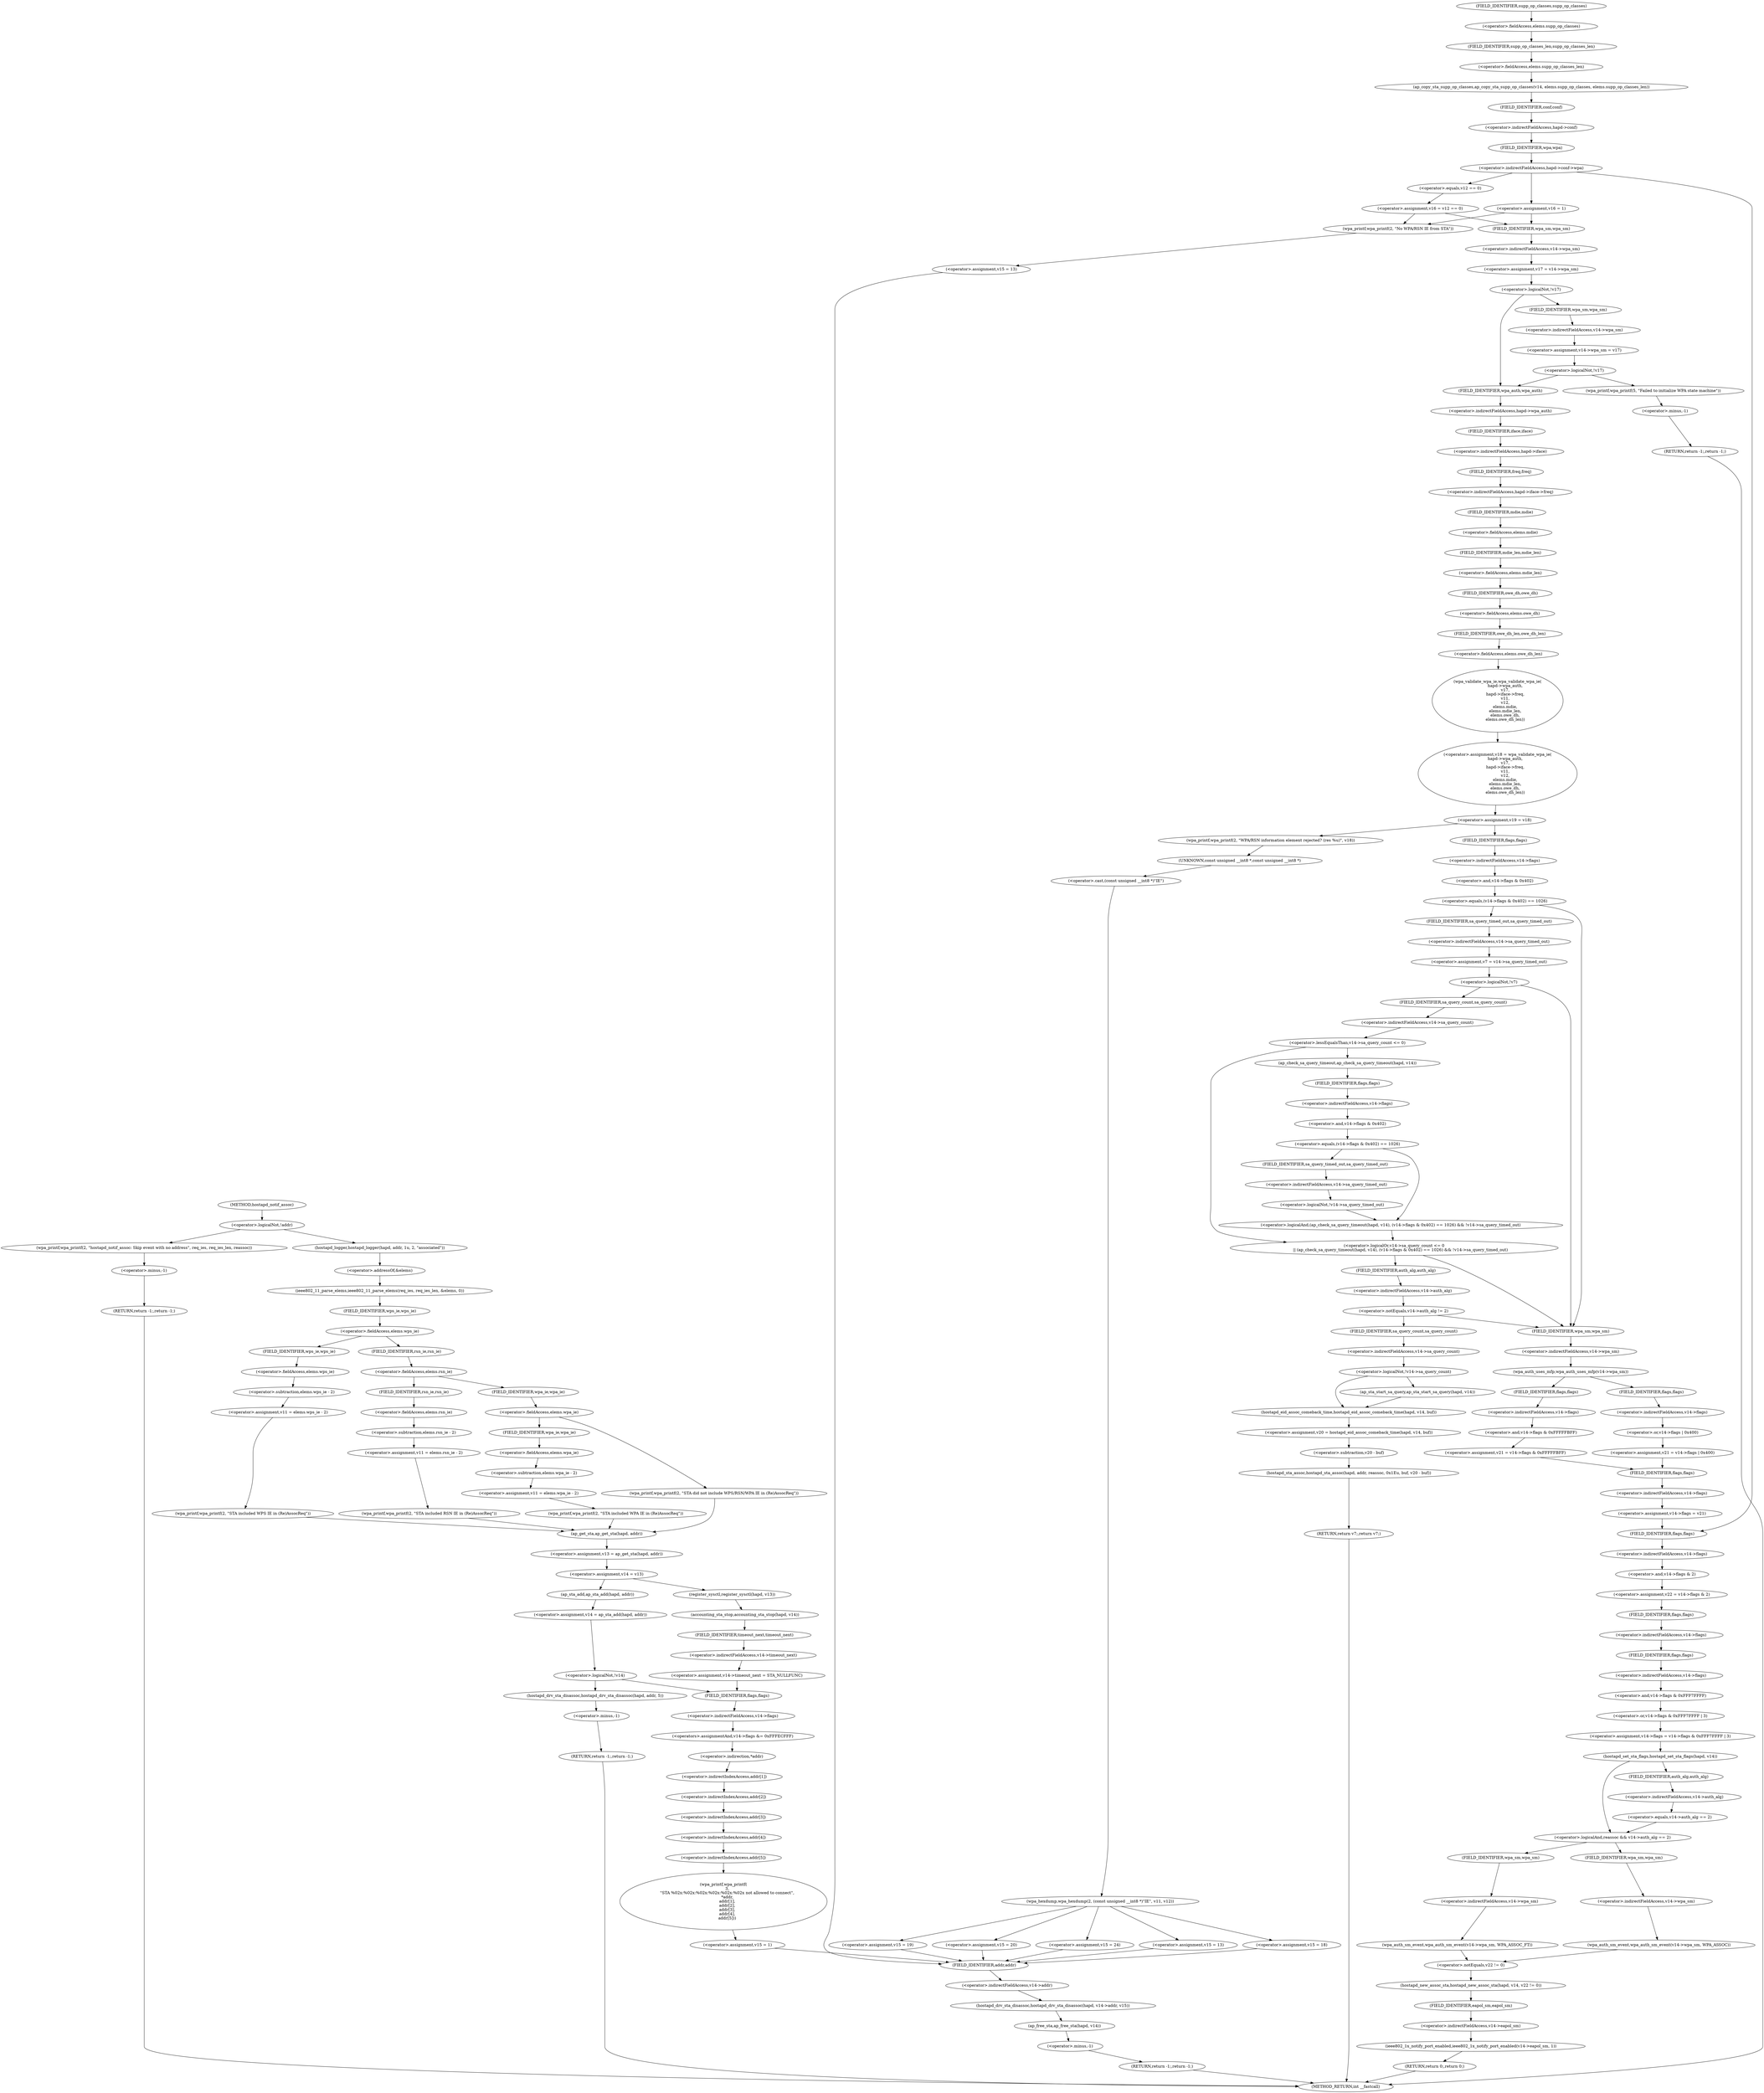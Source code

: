 digraph hostapd_notif_assoc {  
"1000139" [label = "(<operator>.logicalNot,!addr)" ]
"1000142" [label = "(wpa_printf,wpa_printf(2, \"hostapd_notif_assoc: Skip event with no address\", req_ies, req_ies_len, reassoc))" ]
"1000148" [label = "(RETURN,return -1;,return -1;)" ]
"1000149" [label = "(<operator>.minus,-1)" ]
"1000151" [label = "(hostapd_logger,hostapd_logger(hapd, addr, 1u, 2, \"associated\"))" ]
"1000157" [label = "(ieee802_11_parse_elems,ieee802_11_parse_elems(req_ies, req_ies_len, &elems, 0))" ]
"1000160" [label = "(<operator>.addressOf,&elems)" ]
"1000164" [label = "(<operator>.fieldAccess,elems.wps_ie)" ]
"1000166" [label = "(FIELD_IDENTIFIER,wps_ie,wps_ie)" ]
"1000168" [label = "(<operator>.assignment,v11 = elems.wps_ie - 2)" ]
"1000170" [label = "(<operator>.subtraction,elems.wps_ie - 2)" ]
"1000171" [label = "(<operator>.fieldAccess,elems.wps_ie)" ]
"1000173" [label = "(FIELD_IDENTIFIER,wps_ie,wps_ie)" ]
"1000176" [label = "(wpa_printf,wpa_printf(2, \"STA included WPS IE in (Re)AssocReq\"))" ]
"1000181" [label = "(<operator>.fieldAccess,elems.rsn_ie)" ]
"1000183" [label = "(FIELD_IDENTIFIER,rsn_ie,rsn_ie)" ]
"1000185" [label = "(<operator>.assignment,v11 = elems.rsn_ie - 2)" ]
"1000187" [label = "(<operator>.subtraction,elems.rsn_ie - 2)" ]
"1000188" [label = "(<operator>.fieldAccess,elems.rsn_ie)" ]
"1000190" [label = "(FIELD_IDENTIFIER,rsn_ie,rsn_ie)" ]
"1000193" [label = "(wpa_printf,wpa_printf(2, \"STA included RSN IE in (Re)AssocReq\"))" ]
"1000198" [label = "(<operator>.fieldAccess,elems.wpa_ie)" ]
"1000200" [label = "(FIELD_IDENTIFIER,wpa_ie,wpa_ie)" ]
"1000202" [label = "(<operator>.assignment,v11 = elems.wpa_ie - 2)" ]
"1000204" [label = "(<operator>.subtraction,elems.wpa_ie - 2)" ]
"1000205" [label = "(<operator>.fieldAccess,elems.wpa_ie)" ]
"1000207" [label = "(FIELD_IDENTIFIER,wpa_ie,wpa_ie)" ]
"1000210" [label = "(wpa_printf,wpa_printf(2, \"STA included WPA IE in (Re)AssocReq\"))" ]
"1000215" [label = "(wpa_printf,wpa_printf(2, \"STA did not include WPS/RSN/WPA IE in (Re)AssocReq\"))" ]
"1000220" [label = "(<operator>.assignment,v13 = ap_get_sta(hapd, addr))" ]
"1000222" [label = "(ap_get_sta,ap_get_sta(hapd, addr))" ]
"1000225" [label = "(<operator>.assignment,v14 = v13)" ]
"1000231" [label = "(register_sysctl,register_sysctl(hapd, v13))" ]
"1000234" [label = "(accounting_sta_stop,accounting_sta_stop(hapd, v14))" ]
"1000237" [label = "(<operator>.assignment,v14->timeout_next = STA_NULLFUNC)" ]
"1000238" [label = "(<operator>.indirectFieldAccess,v14->timeout_next)" ]
"1000240" [label = "(FIELD_IDENTIFIER,timeout_next,timeout_next)" ]
"1000244" [label = "(<operator>.assignment,v14 = ap_sta_add(hapd, addr))" ]
"1000246" [label = "(ap_sta_add,ap_sta_add(hapd, addr))" ]
"1000250" [label = "(<operator>.logicalNot,!v14)" ]
"1000253" [label = "(hostapd_drv_sta_disassoc,hostapd_drv_sta_disassoc(hapd, addr, 5))" ]
"1000257" [label = "(RETURN,return -1;,return -1;)" ]
"1000258" [label = "(<operator>.minus,-1)" ]
"1000260" [label = "(<operators>.assignmentAnd,v14->flags &= 0xFFFECFFF)" ]
"1000261" [label = "(<operator>.indirectFieldAccess,v14->flags)" ]
"1000263" [label = "(FIELD_IDENTIFIER,flags,flags)" ]
"1000266" [label = "(wpa_printf,wpa_printf(\n      3,\n      \"STA %02x:%02x:%02x:%02x:%02x:%02x not allowed to connect\",\n      *addr,\n      addr[1],\n      addr[2],\n      addr[3],\n      addr[4],\n      addr[5]))" ]
"1000269" [label = "(<operator>.indirection,*addr)" ]
"1000271" [label = "(<operator>.indirectIndexAccess,addr[1])" ]
"1000274" [label = "(<operator>.indirectIndexAccess,addr[2])" ]
"1000277" [label = "(<operator>.indirectIndexAccess,addr[3])" ]
"1000280" [label = "(<operator>.indirectIndexAccess,addr[4])" ]
"1000283" [label = "(<operator>.indirectIndexAccess,addr[5])" ]
"1000286" [label = "(<operator>.assignment,v15 = 1)" ]
"1000290" [label = "(hostapd_drv_sta_disassoc,hostapd_drv_sta_disassoc(hapd, v14->addr, v15))" ]
"1000292" [label = "(<operator>.indirectFieldAccess,v14->addr)" ]
"1000294" [label = "(FIELD_IDENTIFIER,addr,addr)" ]
"1000296" [label = "(ap_free_sta,ap_free_sta(hapd, v14))" ]
"1000299" [label = "(RETURN,return -1;,return -1;)" ]
"1000300" [label = "(<operator>.minus,-1)" ]
"1000302" [label = "(ap_copy_sta_supp_op_classes,ap_copy_sta_supp_op_classes(v14, elems.supp_op_classes, elems.supp_op_classes_len))" ]
"1000304" [label = "(<operator>.fieldAccess,elems.supp_op_classes)" ]
"1000306" [label = "(FIELD_IDENTIFIER,supp_op_classes,supp_op_classes)" ]
"1000307" [label = "(<operator>.fieldAccess,elems.supp_op_classes_len)" ]
"1000309" [label = "(FIELD_IDENTIFIER,supp_op_classes_len,supp_op_classes_len)" ]
"1000311" [label = "(<operator>.indirectFieldAccess,hapd->conf->wpa)" ]
"1000312" [label = "(<operator>.indirectFieldAccess,hapd->conf)" ]
"1000314" [label = "(FIELD_IDENTIFIER,conf,conf)" ]
"1000315" [label = "(FIELD_IDENTIFIER,wpa,wpa)" ]
"1000319" [label = "(<operator>.assignment,v16 = v12 == 0)" ]
"1000321" [label = "(<operator>.equals,v12 == 0)" ]
"1000325" [label = "(<operator>.assignment,v16 = 1)" ]
"1000331" [label = "(wpa_printf,wpa_printf(2, \"No WPA/RSN IE from STA\"))" ]
"1000334" [label = "(<operator>.assignment,v15 = 13)" ]
"1000338" [label = "(<operator>.assignment,v17 = v14->wpa_sm)" ]
"1000340" [label = "(<operator>.indirectFieldAccess,v14->wpa_sm)" ]
"1000342" [label = "(FIELD_IDENTIFIER,wpa_sm,wpa_sm)" ]
"1000344" [label = "(<operator>.logicalNot,!v17)" ]
"1000347" [label = "(<operator>.assignment,v14->wpa_sm = v17)" ]
"1000348" [label = "(<operator>.indirectFieldAccess,v14->wpa_sm)" ]
"1000350" [label = "(FIELD_IDENTIFIER,wpa_sm,wpa_sm)" ]
"1000353" [label = "(<operator>.logicalNot,!v17)" ]
"1000356" [label = "(wpa_printf,wpa_printf(5, \"Failed to initialize WPA state machine\"))" ]
"1000359" [label = "(RETURN,return -1;,return -1;)" ]
"1000360" [label = "(<operator>.minus,-1)" ]
"1000362" [label = "(<operator>.assignment,v18 = wpa_validate_wpa_ie(\n            hapd->wpa_auth,\n            v17,\n            hapd->iface->freq,\n            v11,\n            v12,\n            elems.mdie,\n            elems.mdie_len,\n            elems.owe_dh,\n            elems.owe_dh_len))" ]
"1000364" [label = "(wpa_validate_wpa_ie,wpa_validate_wpa_ie(\n            hapd->wpa_auth,\n            v17,\n            hapd->iface->freq,\n            v11,\n            v12,\n            elems.mdie,\n            elems.mdie_len,\n            elems.owe_dh,\n            elems.owe_dh_len))" ]
"1000365" [label = "(<operator>.indirectFieldAccess,hapd->wpa_auth)" ]
"1000367" [label = "(FIELD_IDENTIFIER,wpa_auth,wpa_auth)" ]
"1000369" [label = "(<operator>.indirectFieldAccess,hapd->iface->freq)" ]
"1000370" [label = "(<operator>.indirectFieldAccess,hapd->iface)" ]
"1000372" [label = "(FIELD_IDENTIFIER,iface,iface)" ]
"1000373" [label = "(FIELD_IDENTIFIER,freq,freq)" ]
"1000376" [label = "(<operator>.fieldAccess,elems.mdie)" ]
"1000378" [label = "(FIELD_IDENTIFIER,mdie,mdie)" ]
"1000379" [label = "(<operator>.fieldAccess,elems.mdie_len)" ]
"1000381" [label = "(FIELD_IDENTIFIER,mdie_len,mdie_len)" ]
"1000382" [label = "(<operator>.fieldAccess,elems.owe_dh)" ]
"1000384" [label = "(FIELD_IDENTIFIER,owe_dh,owe_dh)" ]
"1000385" [label = "(<operator>.fieldAccess,elems.owe_dh_len)" ]
"1000387" [label = "(FIELD_IDENTIFIER,owe_dh_len,owe_dh_len)" ]
"1000388" [label = "(<operator>.assignment,v19 = v18)" ]
"1000394" [label = "(wpa_printf,wpa_printf(2, \"WPA/RSN information element rejected? (res %u)\", v18))" ]
"1000398" [label = "(wpa_hexdump,wpa_hexdump(2, (const unsigned __int8 *)\"IE\", v11, v12))" ]
"1000400" [label = "(<operator>.cast,(const unsigned __int8 *)\"IE\")" ]
"1000401" [label = "(UNKNOWN,const unsigned __int8 *,const unsigned __int8 *)" ]
"1000409" [label = "(<operator>.assignment,v15 = 18)" ]
"1000414" [label = "(<operator>.assignment,v15 = 19)" ]
"1000419" [label = "(<operator>.assignment,v15 = 20)" ]
"1000424" [label = "(<operator>.assignment,v15 = 24)" ]
"1000429" [label = "(<operator>.assignment,v15 = 13)" ]
"1000435" [label = "(<operator>.equals,(v14->flags & 0x402) == 1026)" ]
"1000436" [label = "(<operator>.and,v14->flags & 0x402)" ]
"1000437" [label = "(<operator>.indirectFieldAccess,v14->flags)" ]
"1000439" [label = "(FIELD_IDENTIFIER,flags,flags)" ]
"1000443" [label = "(<operator>.assignment,v7 = v14->sa_query_timed_out)" ]
"1000445" [label = "(<operator>.indirectFieldAccess,v14->sa_query_timed_out)" ]
"1000447" [label = "(FIELD_IDENTIFIER,sa_query_timed_out,sa_query_timed_out)" ]
"1000449" [label = "(<operator>.logicalNot,!v7)" ]
"1000453" [label = "(<operator>.logicalOr,v14->sa_query_count <= 0\n          || (ap_check_sa_query_timeout(hapd, v14), (v14->flags & 0x402) == 1026) && !v14->sa_query_timed_out)" ]
"1000454" [label = "(<operator>.lessEqualsThan,v14->sa_query_count <= 0)" ]
"1000455" [label = "(<operator>.indirectFieldAccess,v14->sa_query_count)" ]
"1000457" [label = "(FIELD_IDENTIFIER,sa_query_count,sa_query_count)" ]
"1000459" [label = "(<operator>.logicalAnd,(ap_check_sa_query_timeout(hapd, v14), (v14->flags & 0x402) == 1026) && !v14->sa_query_timed_out)" ]
"1000461" [label = "(ap_check_sa_query_timeout,ap_check_sa_query_timeout(hapd, v14))" ]
"1000464" [label = "(<operator>.equals,(v14->flags & 0x402) == 1026)" ]
"1000465" [label = "(<operator>.and,v14->flags & 0x402)" ]
"1000466" [label = "(<operator>.indirectFieldAccess,v14->flags)" ]
"1000468" [label = "(FIELD_IDENTIFIER,flags,flags)" ]
"1000471" [label = "(<operator>.logicalNot,!v14->sa_query_timed_out)" ]
"1000472" [label = "(<operator>.indirectFieldAccess,v14->sa_query_timed_out)" ]
"1000474" [label = "(FIELD_IDENTIFIER,sa_query_timed_out,sa_query_timed_out)" ]
"1000477" [label = "(<operator>.notEquals,v14->auth_alg != 2)" ]
"1000478" [label = "(<operator>.indirectFieldAccess,v14->auth_alg)" ]
"1000480" [label = "(FIELD_IDENTIFIER,auth_alg,auth_alg)" ]
"1000484" [label = "(<operator>.logicalNot,!v14->sa_query_count)" ]
"1000485" [label = "(<operator>.indirectFieldAccess,v14->sa_query_count)" ]
"1000487" [label = "(FIELD_IDENTIFIER,sa_query_count,sa_query_count)" ]
"1000488" [label = "(ap_sta_start_sa_query,ap_sta_start_sa_query(hapd, v14))" ]
"1000491" [label = "(<operator>.assignment,v20 = hostapd_eid_assoc_comeback_time(hapd, v14, buf))" ]
"1000493" [label = "(hostapd_eid_assoc_comeback_time,hostapd_eid_assoc_comeback_time(hapd, v14, buf))" ]
"1000497" [label = "(hostapd_sta_assoc,hostapd_sta_assoc(hapd, addr, reassoc, 0x1Eu, buf, v20 - buf))" ]
"1000503" [label = "(<operator>.subtraction,v20 - buf)" ]
"1000506" [label = "(RETURN,return v7;,return v7;)" ]
"1000509" [label = "(wpa_auth_uses_mfp,wpa_auth_uses_mfp(v14->wpa_sm))" ]
"1000510" [label = "(<operator>.indirectFieldAccess,v14->wpa_sm)" ]
"1000512" [label = "(FIELD_IDENTIFIER,wpa_sm,wpa_sm)" ]
"1000513" [label = "(<operator>.assignment,v21 = v14->flags | 0x400)" ]
"1000515" [label = "(<operator>.or,v14->flags | 0x400)" ]
"1000516" [label = "(<operator>.indirectFieldAccess,v14->flags)" ]
"1000518" [label = "(FIELD_IDENTIFIER,flags,flags)" ]
"1000521" [label = "(<operator>.assignment,v21 = v14->flags & 0xFFFFFBFF)" ]
"1000523" [label = "(<operator>.and,v14->flags & 0xFFFFFBFF)" ]
"1000524" [label = "(<operator>.indirectFieldAccess,v14->flags)" ]
"1000526" [label = "(FIELD_IDENTIFIER,flags,flags)" ]
"1000528" [label = "(<operator>.assignment,v14->flags = v21)" ]
"1000529" [label = "(<operator>.indirectFieldAccess,v14->flags)" ]
"1000531" [label = "(FIELD_IDENTIFIER,flags,flags)" ]
"1000533" [label = "(<operator>.assignment,v22 = v14->flags & 2)" ]
"1000535" [label = "(<operator>.and,v14->flags & 2)" ]
"1000536" [label = "(<operator>.indirectFieldAccess,v14->flags)" ]
"1000538" [label = "(FIELD_IDENTIFIER,flags,flags)" ]
"1000540" [label = "(<operator>.assignment,v14->flags = v14->flags & 0xFFF7FFFF | 3)" ]
"1000541" [label = "(<operator>.indirectFieldAccess,v14->flags)" ]
"1000543" [label = "(FIELD_IDENTIFIER,flags,flags)" ]
"1000544" [label = "(<operator>.or,v14->flags & 0xFFF7FFFF | 3)" ]
"1000545" [label = "(<operator>.and,v14->flags & 0xFFF7FFFF)" ]
"1000546" [label = "(<operator>.indirectFieldAccess,v14->flags)" ]
"1000548" [label = "(FIELD_IDENTIFIER,flags,flags)" ]
"1000551" [label = "(hostapd_set_sta_flags,hostapd_set_sta_flags(hapd, v14))" ]
"1000555" [label = "(<operator>.logicalAnd,reassoc && v14->auth_alg == 2)" ]
"1000557" [label = "(<operator>.equals,v14->auth_alg == 2)" ]
"1000558" [label = "(<operator>.indirectFieldAccess,v14->auth_alg)" ]
"1000560" [label = "(FIELD_IDENTIFIER,auth_alg,auth_alg)" ]
"1000562" [label = "(wpa_auth_sm_event,wpa_auth_sm_event(v14->wpa_sm, WPA_ASSOC_FT))" ]
"1000563" [label = "(<operator>.indirectFieldAccess,v14->wpa_sm)" ]
"1000565" [label = "(FIELD_IDENTIFIER,wpa_sm,wpa_sm)" ]
"1000568" [label = "(wpa_auth_sm_event,wpa_auth_sm_event(v14->wpa_sm, WPA_ASSOC))" ]
"1000569" [label = "(<operator>.indirectFieldAccess,v14->wpa_sm)" ]
"1000571" [label = "(FIELD_IDENTIFIER,wpa_sm,wpa_sm)" ]
"1000573" [label = "(hostapd_new_assoc_sta,hostapd_new_assoc_sta(hapd, v14, v22 != 0))" ]
"1000576" [label = "(<operator>.notEquals,v22 != 0)" ]
"1000579" [label = "(ieee802_1x_notify_port_enabled,ieee802_1x_notify_port_enabled(v14->eapol_sm, 1))" ]
"1000580" [label = "(<operator>.indirectFieldAccess,v14->eapol_sm)" ]
"1000582" [label = "(FIELD_IDENTIFIER,eapol_sm,eapol_sm)" ]
"1000584" [label = "(RETURN,return 0;,return 0;)" ]
"1000116" [label = "(METHOD,hostapd_notif_assoc)" ]
"1000586" [label = "(METHOD_RETURN,int __fastcall)" ]
  "1000139" -> "1000142" 
  "1000139" -> "1000151" 
  "1000142" -> "1000149" 
  "1000148" -> "1000586" 
  "1000149" -> "1000148" 
  "1000151" -> "1000160" 
  "1000157" -> "1000166" 
  "1000160" -> "1000157" 
  "1000164" -> "1000173" 
  "1000164" -> "1000183" 
  "1000166" -> "1000164" 
  "1000168" -> "1000176" 
  "1000170" -> "1000168" 
  "1000171" -> "1000170" 
  "1000173" -> "1000171" 
  "1000176" -> "1000222" 
  "1000181" -> "1000190" 
  "1000181" -> "1000200" 
  "1000183" -> "1000181" 
  "1000185" -> "1000193" 
  "1000187" -> "1000185" 
  "1000188" -> "1000187" 
  "1000190" -> "1000188" 
  "1000193" -> "1000222" 
  "1000198" -> "1000207" 
  "1000198" -> "1000215" 
  "1000200" -> "1000198" 
  "1000202" -> "1000210" 
  "1000204" -> "1000202" 
  "1000205" -> "1000204" 
  "1000207" -> "1000205" 
  "1000210" -> "1000222" 
  "1000215" -> "1000222" 
  "1000220" -> "1000225" 
  "1000222" -> "1000220" 
  "1000225" -> "1000231" 
  "1000225" -> "1000246" 
  "1000231" -> "1000234" 
  "1000234" -> "1000240" 
  "1000237" -> "1000263" 
  "1000238" -> "1000237" 
  "1000240" -> "1000238" 
  "1000244" -> "1000250" 
  "1000246" -> "1000244" 
  "1000250" -> "1000253" 
  "1000250" -> "1000263" 
  "1000253" -> "1000258" 
  "1000257" -> "1000586" 
  "1000258" -> "1000257" 
  "1000260" -> "1000269" 
  "1000261" -> "1000260" 
  "1000263" -> "1000261" 
  "1000266" -> "1000286" 
  "1000269" -> "1000271" 
  "1000271" -> "1000274" 
  "1000274" -> "1000277" 
  "1000277" -> "1000280" 
  "1000280" -> "1000283" 
  "1000283" -> "1000266" 
  "1000286" -> "1000294" 
  "1000290" -> "1000296" 
  "1000292" -> "1000290" 
  "1000294" -> "1000292" 
  "1000296" -> "1000300" 
  "1000299" -> "1000586" 
  "1000300" -> "1000299" 
  "1000302" -> "1000314" 
  "1000304" -> "1000309" 
  "1000306" -> "1000304" 
  "1000307" -> "1000302" 
  "1000309" -> "1000307" 
  "1000311" -> "1000321" 
  "1000311" -> "1000325" 
  "1000311" -> "1000538" 
  "1000312" -> "1000315" 
  "1000314" -> "1000312" 
  "1000315" -> "1000311" 
  "1000319" -> "1000331" 
  "1000319" -> "1000342" 
  "1000321" -> "1000319" 
  "1000325" -> "1000331" 
  "1000325" -> "1000342" 
  "1000331" -> "1000334" 
  "1000334" -> "1000294" 
  "1000338" -> "1000344" 
  "1000340" -> "1000338" 
  "1000342" -> "1000340" 
  "1000344" -> "1000350" 
  "1000344" -> "1000367" 
  "1000347" -> "1000353" 
  "1000348" -> "1000347" 
  "1000350" -> "1000348" 
  "1000353" -> "1000356" 
  "1000353" -> "1000367" 
  "1000356" -> "1000360" 
  "1000359" -> "1000586" 
  "1000360" -> "1000359" 
  "1000362" -> "1000388" 
  "1000364" -> "1000362" 
  "1000365" -> "1000372" 
  "1000367" -> "1000365" 
  "1000369" -> "1000378" 
  "1000370" -> "1000373" 
  "1000372" -> "1000370" 
  "1000373" -> "1000369" 
  "1000376" -> "1000381" 
  "1000378" -> "1000376" 
  "1000379" -> "1000384" 
  "1000381" -> "1000379" 
  "1000382" -> "1000387" 
  "1000384" -> "1000382" 
  "1000385" -> "1000364" 
  "1000387" -> "1000385" 
  "1000388" -> "1000394" 
  "1000388" -> "1000439" 
  "1000394" -> "1000401" 
  "1000398" -> "1000409" 
  "1000398" -> "1000414" 
  "1000398" -> "1000419" 
  "1000398" -> "1000424" 
  "1000398" -> "1000429" 
  "1000400" -> "1000398" 
  "1000401" -> "1000400" 
  "1000409" -> "1000294" 
  "1000414" -> "1000294" 
  "1000419" -> "1000294" 
  "1000424" -> "1000294" 
  "1000429" -> "1000294" 
  "1000435" -> "1000447" 
  "1000435" -> "1000512" 
  "1000436" -> "1000435" 
  "1000437" -> "1000436" 
  "1000439" -> "1000437" 
  "1000443" -> "1000449" 
  "1000445" -> "1000443" 
  "1000447" -> "1000445" 
  "1000449" -> "1000457" 
  "1000449" -> "1000512" 
  "1000453" -> "1000480" 
  "1000453" -> "1000512" 
  "1000454" -> "1000453" 
  "1000454" -> "1000461" 
  "1000455" -> "1000454" 
  "1000457" -> "1000455" 
  "1000459" -> "1000453" 
  "1000461" -> "1000468" 
  "1000464" -> "1000459" 
  "1000464" -> "1000474" 
  "1000465" -> "1000464" 
  "1000466" -> "1000465" 
  "1000468" -> "1000466" 
  "1000471" -> "1000459" 
  "1000472" -> "1000471" 
  "1000474" -> "1000472" 
  "1000477" -> "1000487" 
  "1000477" -> "1000512" 
  "1000478" -> "1000477" 
  "1000480" -> "1000478" 
  "1000484" -> "1000488" 
  "1000484" -> "1000493" 
  "1000485" -> "1000484" 
  "1000487" -> "1000485" 
  "1000488" -> "1000493" 
  "1000491" -> "1000503" 
  "1000493" -> "1000491" 
  "1000497" -> "1000506" 
  "1000503" -> "1000497" 
  "1000506" -> "1000586" 
  "1000509" -> "1000518" 
  "1000509" -> "1000526" 
  "1000510" -> "1000509" 
  "1000512" -> "1000510" 
  "1000513" -> "1000531" 
  "1000515" -> "1000513" 
  "1000516" -> "1000515" 
  "1000518" -> "1000516" 
  "1000521" -> "1000531" 
  "1000523" -> "1000521" 
  "1000524" -> "1000523" 
  "1000526" -> "1000524" 
  "1000528" -> "1000538" 
  "1000529" -> "1000528" 
  "1000531" -> "1000529" 
  "1000533" -> "1000543" 
  "1000535" -> "1000533" 
  "1000536" -> "1000535" 
  "1000538" -> "1000536" 
  "1000540" -> "1000551" 
  "1000541" -> "1000548" 
  "1000543" -> "1000541" 
  "1000544" -> "1000540" 
  "1000545" -> "1000544" 
  "1000546" -> "1000545" 
  "1000548" -> "1000546" 
  "1000551" -> "1000555" 
  "1000551" -> "1000560" 
  "1000555" -> "1000565" 
  "1000555" -> "1000571" 
  "1000557" -> "1000555" 
  "1000558" -> "1000557" 
  "1000560" -> "1000558" 
  "1000562" -> "1000576" 
  "1000563" -> "1000562" 
  "1000565" -> "1000563" 
  "1000568" -> "1000576" 
  "1000569" -> "1000568" 
  "1000571" -> "1000569" 
  "1000573" -> "1000582" 
  "1000576" -> "1000573" 
  "1000579" -> "1000584" 
  "1000580" -> "1000579" 
  "1000582" -> "1000580" 
  "1000584" -> "1000586" 
  "1000116" -> "1000139" 
}
